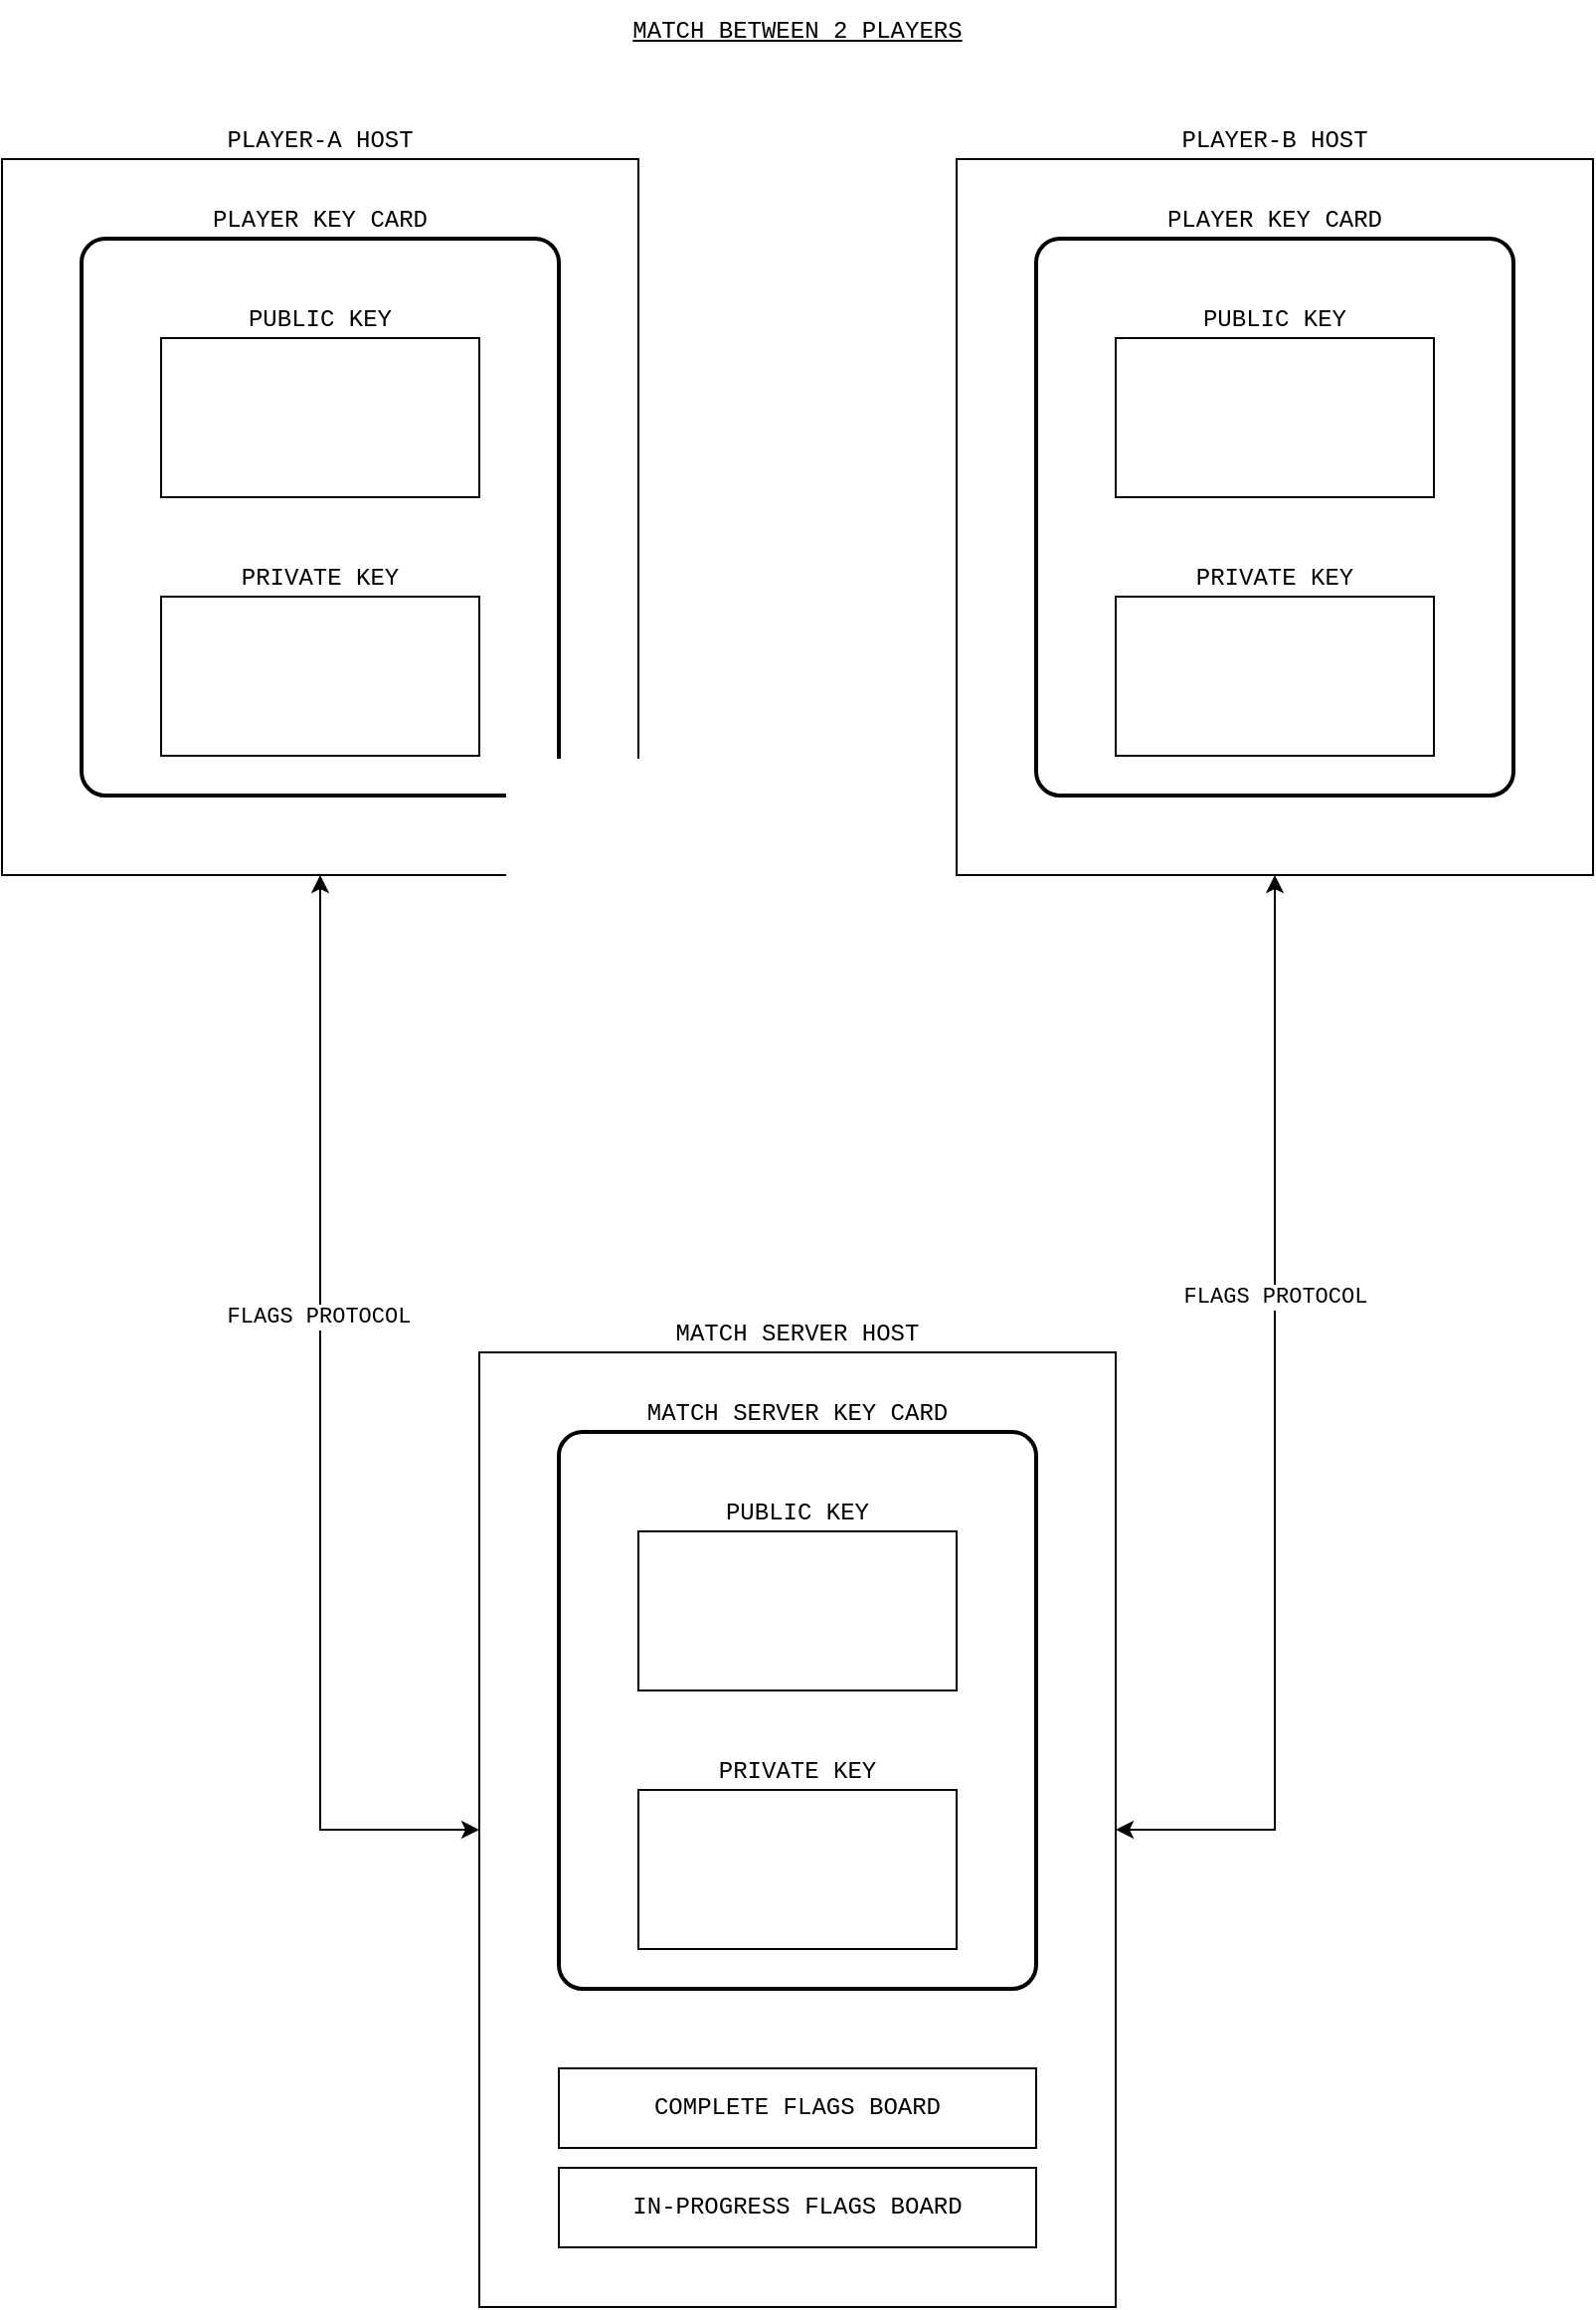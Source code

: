 <mxfile version="15.7.3" type="device"><diagram id="AiitpsYaWkvtxlXeo9Zu" name="Page-1"><mxGraphModel dx="1116" dy="1161" grid="1" gridSize="10" guides="1" tooltips="1" connect="1" arrows="1" fold="1" page="0" pageScale="1" pageWidth="850" pageHeight="1100" math="0" shadow="0"><root><mxCell id="0"/><mxCell id="1" parent="0"/><mxCell id="FdPZEPJJ2GJPK2jXRvM6-15" value="MATCH SERVER HOST" style="rounded=0;whiteSpace=wrap;html=1;fontFamily=Courier New;strokeWidth=1;labelPosition=center;verticalLabelPosition=top;align=center;verticalAlign=bottom;" parent="1" vertex="1"><mxGeometry x="280" y="720" width="320" height="480" as="geometry"/></mxCell><mxCell id="FdPZEPJJ2GJPK2jXRvM6-14" value="PLAYER-B HOST" style="rounded=0;whiteSpace=wrap;html=1;fontFamily=Courier New;strokeWidth=1;labelPosition=center;verticalLabelPosition=top;align=center;verticalAlign=bottom;" parent="1" vertex="1"><mxGeometry x="520" y="120" width="320" height="360" as="geometry"/></mxCell><mxCell id="FdPZEPJJ2GJPK2jXRvM6-13" value="PLAYER-A HOST" style="rounded=0;whiteSpace=wrap;html=1;fontFamily=Courier New;strokeWidth=1;labelPosition=center;verticalLabelPosition=top;align=center;verticalAlign=bottom;" parent="1" vertex="1"><mxGeometry x="40" y="120" width="320" height="360" as="geometry"/></mxCell><mxCell id="FdPZEPJJ2GJPK2jXRvM6-1" value="&lt;font face=&quot;Courier New&quot;&gt;PLAYER KEY CARD&lt;/font&gt;" style="rounded=1;whiteSpace=wrap;html=1;arcSize=5;labelPosition=center;verticalLabelPosition=top;align=center;verticalAlign=bottom;strokeWidth=2;" parent="1" vertex="1"><mxGeometry x="80" y="160" width="240" height="280" as="geometry"/></mxCell><mxCell id="FdPZEPJJ2GJPK2jXRvM6-3" value="&lt;font face=&quot;Courier New&quot;&gt;PUBLIC KEY&lt;/font&gt;" style="rounded=0;whiteSpace=wrap;html=1;labelPosition=center;verticalLabelPosition=top;align=center;verticalAlign=bottom;" parent="1" vertex="1"><mxGeometry x="120" y="210" width="160" height="80" as="geometry"/></mxCell><mxCell id="FdPZEPJJ2GJPK2jXRvM6-4" value="&lt;font face=&quot;Courier New&quot;&gt;PRIVATE KEY&lt;/font&gt;" style="rounded=0;whiteSpace=wrap;html=1;labelPosition=center;verticalLabelPosition=top;align=center;verticalAlign=bottom;" parent="1" vertex="1"><mxGeometry x="120" y="340" width="160" height="80" as="geometry"/></mxCell><mxCell id="FdPZEPJJ2GJPK2jXRvM6-5" value="&lt;font face=&quot;Courier New&quot;&gt;PLAYER KEY CARD&lt;/font&gt;" style="rounded=1;whiteSpace=wrap;html=1;arcSize=5;labelPosition=center;verticalLabelPosition=top;align=center;verticalAlign=bottom;strokeWidth=2;" parent="1" vertex="1"><mxGeometry x="560" y="160" width="240" height="280" as="geometry"/></mxCell><mxCell id="FdPZEPJJ2GJPK2jXRvM6-6" value="&lt;font face=&quot;Courier New&quot;&gt;PUBLIC KEY&lt;/font&gt;" style="rounded=0;whiteSpace=wrap;html=1;labelPosition=center;verticalLabelPosition=top;align=center;verticalAlign=bottom;" parent="1" vertex="1"><mxGeometry x="600" y="210" width="160" height="80" as="geometry"/></mxCell><mxCell id="FdPZEPJJ2GJPK2jXRvM6-7" value="&lt;font face=&quot;Courier New&quot;&gt;PRIVATE KEY&lt;/font&gt;" style="rounded=0;whiteSpace=wrap;html=1;labelPosition=center;verticalLabelPosition=top;align=center;verticalAlign=bottom;" parent="1" vertex="1"><mxGeometry x="600" y="340" width="160" height="80" as="geometry"/></mxCell><mxCell id="FdPZEPJJ2GJPK2jXRvM6-8" value="&lt;font face=&quot;Courier New&quot;&gt;MATCH SERVER KEY CARD&lt;br&gt;&lt;/font&gt;" style="rounded=1;whiteSpace=wrap;html=1;arcSize=5;labelPosition=center;verticalLabelPosition=top;align=center;verticalAlign=bottom;strokeWidth=2;" parent="1" vertex="1"><mxGeometry x="320" y="760" width="240" height="280" as="geometry"/></mxCell><mxCell id="FdPZEPJJ2GJPK2jXRvM6-9" value="&lt;font face=&quot;Courier New&quot;&gt;PUBLIC KEY&lt;/font&gt;" style="rounded=0;whiteSpace=wrap;html=1;labelPosition=center;verticalLabelPosition=top;align=center;verticalAlign=bottom;" parent="1" vertex="1"><mxGeometry x="360" y="810" width="160" height="80" as="geometry"/></mxCell><mxCell id="FdPZEPJJ2GJPK2jXRvM6-10" value="&lt;font face=&quot;Courier New&quot;&gt;PRIVATE KEY&lt;/font&gt;" style="rounded=0;whiteSpace=wrap;html=1;labelPosition=center;verticalLabelPosition=top;align=center;verticalAlign=bottom;" parent="1" vertex="1"><mxGeometry x="360" y="940" width="160" height="80" as="geometry"/></mxCell><mxCell id="FdPZEPJJ2GJPK2jXRvM6-16" value="" style="endArrow=classic;startArrow=classic;html=1;rounded=0;fontFamily=Courier New;exitX=0.5;exitY=1;exitDx=0;exitDy=0;edgeStyle=orthogonalEdgeStyle;entryX=0;entryY=0.5;entryDx=0;entryDy=0;" parent="1" source="FdPZEPJJ2GJPK2jXRvM6-13" target="FdPZEPJJ2GJPK2jXRvM6-15" edge="1"><mxGeometry width="50" height="50" relative="1" as="geometry"><mxPoint x="230" y="930" as="sourcePoint"/><mxPoint x="280" y="880" as="targetPoint"/><Array as="points"><mxPoint x="200" y="960"/></Array></mxGeometry></mxCell><mxCell id="FdPZEPJJ2GJPK2jXRvM6-19" value="FLAGS PROTOCOL" style="edgeLabel;html=1;align=center;verticalAlign=middle;resizable=0;points=[];fontFamily=Courier New;" parent="FdPZEPJJ2GJPK2jXRvM6-16" vertex="1" connectable="0"><mxGeometry x="-0.208" y="-1" relative="1" as="geometry"><mxPoint as="offset"/></mxGeometry></mxCell><mxCell id="FdPZEPJJ2GJPK2jXRvM6-18" value="" style="endArrow=classic;startArrow=classic;html=1;rounded=0;fontFamily=Courier New;exitX=1;exitY=0.5;exitDx=0;exitDy=0;entryX=0.5;entryY=1;entryDx=0;entryDy=0;edgeStyle=orthogonalEdgeStyle;" parent="1" source="FdPZEPJJ2GJPK2jXRvM6-15" target="FdPZEPJJ2GJPK2jXRvM6-14" edge="1"><mxGeometry width="50" height="50" relative="1" as="geometry"><mxPoint x="400" y="730" as="sourcePoint"/><mxPoint x="450" y="680" as="targetPoint"/></mxGeometry></mxCell><mxCell id="FdPZEPJJ2GJPK2jXRvM6-20" value="FLAGS PROTOCOL" style="edgeLabel;html=1;align=center;verticalAlign=middle;resizable=0;points=[];fontFamily=Courier New;" parent="FdPZEPJJ2GJPK2jXRvM6-18" vertex="1" connectable="0"><mxGeometry x="0.244" relative="1" as="geometry"><mxPoint as="offset"/></mxGeometry></mxCell><mxCell id="CE1uCGcKbfxcq__QtVK7-1" value="&lt;font face=&quot;Courier New&quot;&gt;&lt;u&gt;MATCH BETWEEN 2 PLAYERS&lt;/u&gt;&lt;/font&gt;" style="text;html=1;strokeColor=none;fillColor=none;align=center;verticalAlign=middle;whiteSpace=wrap;rounded=0;" vertex="1" parent="1"><mxGeometry x="210" y="40" width="460" height="30" as="geometry"/></mxCell><mxCell id="CE1uCGcKbfxcq__QtVK7-2" value="COMPLETE FLAGS BOARD" style="rounded=0;whiteSpace=wrap;html=1;fontFamily=Courier New;" vertex="1" parent="1"><mxGeometry x="320" y="1080" width="240" height="40" as="geometry"/></mxCell><mxCell id="CE1uCGcKbfxcq__QtVK7-3" value="IN-PROGRESS FLAGS BOARD" style="rounded=0;whiteSpace=wrap;html=1;fontFamily=Courier New;" vertex="1" parent="1"><mxGeometry x="320" y="1130" width="240" height="40" as="geometry"/></mxCell></root></mxGraphModel></diagram></mxfile>